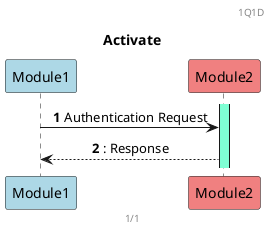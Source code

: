 @startuml activation 
autonumber
'autoactivate on

skinparam sequenceMessageAlign center
'skinparam ResponseMessageBelowArrow true

header 1Q1D
footer %page%/%lastpage%
title Activate

participant Module1 as M1 #LightBlue 
participant Module2 as M2 #LightCoral 

activate M2 #Aquamarine
M1 -> M2: Authentication Request
return: Response


@enduml

